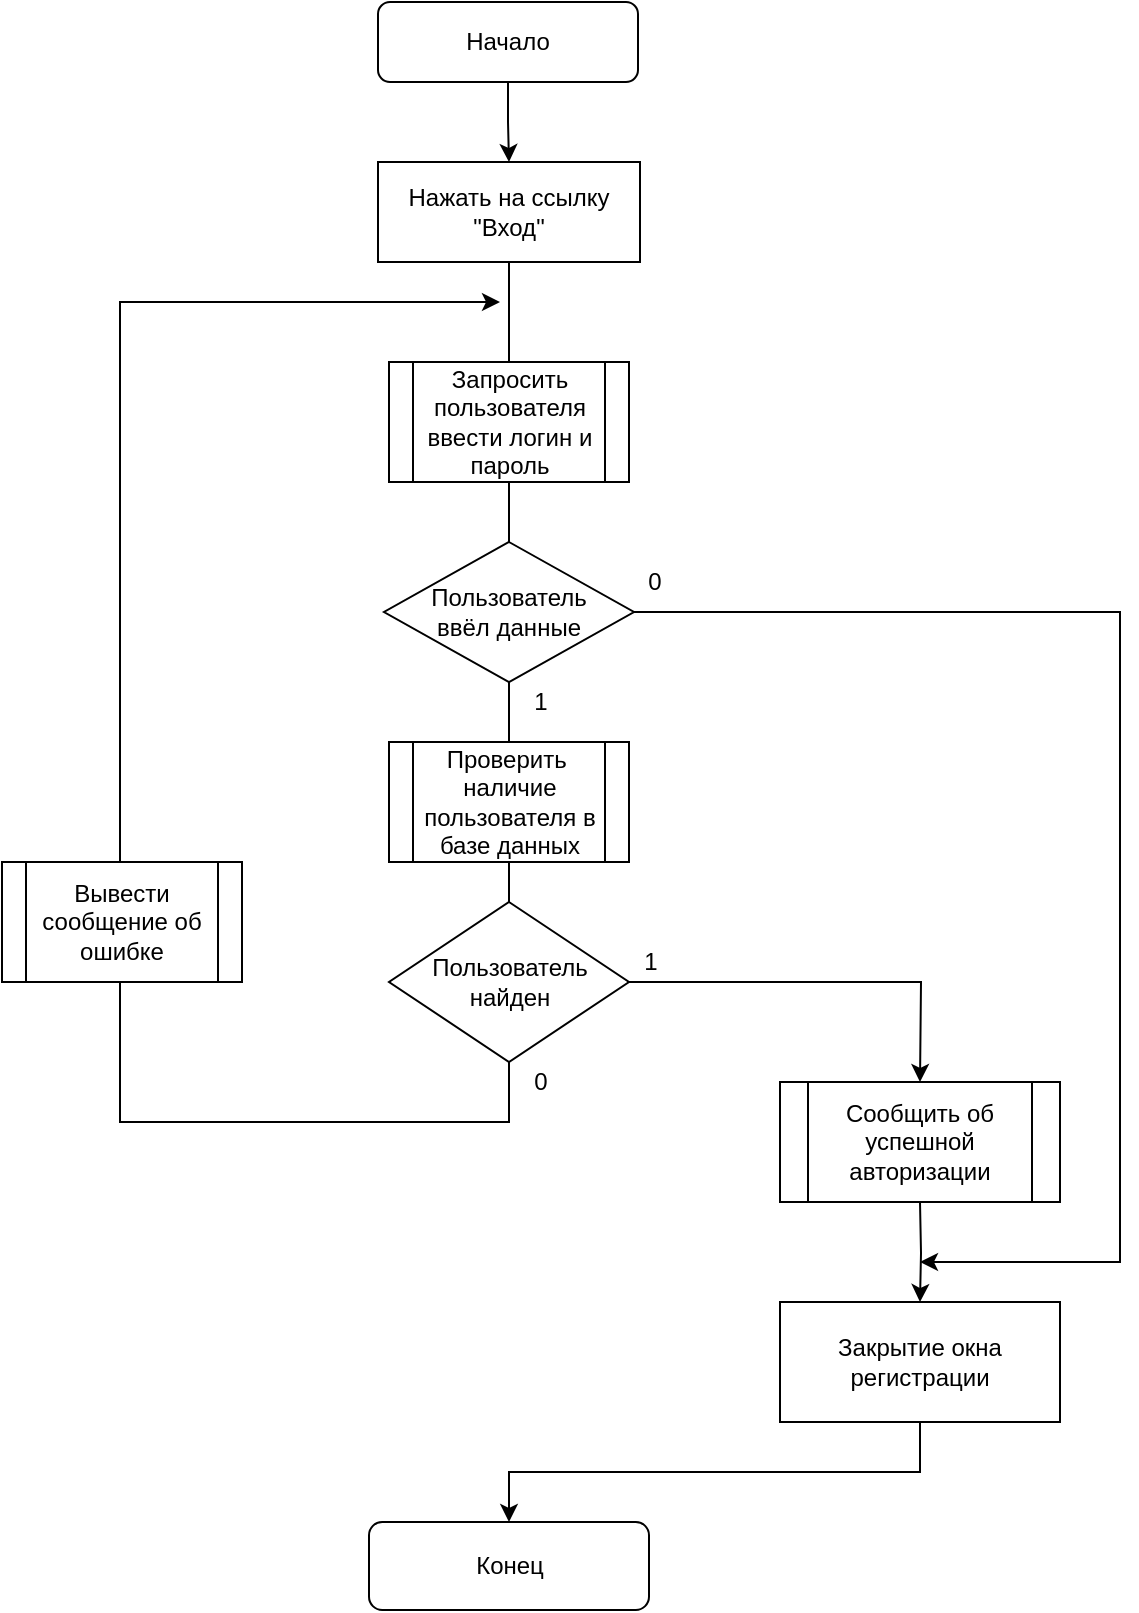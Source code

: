 <mxfile version="16.0.0" type="device"><diagram id="wVDPIL8HxIIpQQ_C_d3G" name="Page-1"><mxGraphModel dx="1414" dy="821" grid="1" gridSize="10" guides="1" tooltips="1" connect="1" arrows="1" fold="1" page="1" pageScale="1" pageWidth="827" pageHeight="1169" math="0" shadow="0"><root><mxCell id="0"/><mxCell id="1" parent="0"/><mxCell id="G5RZ7UjkTqNSbilELNWK-1" style="edgeStyle=orthogonalEdgeStyle;rounded=0;orthogonalLoop=1;jettySize=auto;html=1;exitX=0.5;exitY=1;exitDx=0;exitDy=0;entryX=0.5;entryY=0;entryDx=0;entryDy=0;fontColor=default;strokeColor=default;labelBackgroundColor=default;" parent="1" source="_QfbwoWxARWQspR73hx8-1" target="_QfbwoWxARWQspR73hx8-9" edge="1"><mxGeometry relative="1" as="geometry"/></mxCell><mxCell id="_QfbwoWxARWQspR73hx8-1" value="Начало" style="rounded=1;whiteSpace=wrap;html=1;fillColor=default;strokeColor=default;fontColor=default;" parent="1" vertex="1"><mxGeometry x="279" y="250" width="130" height="40" as="geometry"/></mxCell><mxCell id="_QfbwoWxARWQspR73hx8-49" style="edgeStyle=orthogonalEdgeStyle;rounded=0;orthogonalLoop=1;jettySize=auto;html=1;exitX=0.5;exitY=1;exitDx=0;exitDy=0;" parent="1" edge="1"><mxGeometry relative="1" as="geometry"><mxPoint x="344.5" y="380" as="sourcePoint"/><mxPoint x="340" y="400" as="targetPoint"/><Array as="points"><mxPoint x="345" y="810"/><mxPoint x="150" y="810"/></Array></mxGeometry></mxCell><mxCell id="_QfbwoWxARWQspR73hx8-9" value="Нажать на ссылку &quot;Вход&quot;" style="rounded=0;whiteSpace=wrap;html=1;" parent="1" vertex="1"><mxGeometry x="279" y="330" width="131" height="50" as="geometry"/></mxCell><mxCell id="u--JUEfGtTetbuTOVRuk-1" value="Конец" style="rounded=1;whiteSpace=wrap;html=1;fontColor=default;strokeColor=default;fillColor=default;" parent="1" vertex="1"><mxGeometry x="274.5" y="1010" width="140" height="44" as="geometry"/></mxCell><mxCell id="kHrrwBoOTHiOcdfVLLps-10" style="edgeStyle=orthogonalEdgeStyle;rounded=0;orthogonalLoop=1;jettySize=auto;html=1;exitX=0.5;exitY=1;exitDx=0;exitDy=0;entryX=0.5;entryY=0;entryDx=0;entryDy=0;" parent="1" source="u--JUEfGtTetbuTOVRuk-2" target="u--JUEfGtTetbuTOVRuk-1" edge="1"><mxGeometry relative="1" as="geometry"/></mxCell><mxCell id="u--JUEfGtTetbuTOVRuk-2" value="Закрытие окна регистрации" style="rounded=0;whiteSpace=wrap;html=1;fillColor=default;strokeColor=default;fontColor=default;" parent="1" vertex="1"><mxGeometry x="480" y="900" width="140" height="60" as="geometry"/></mxCell><mxCell id="kHrrwBoOTHiOcdfVLLps-11" style="edgeStyle=orthogonalEdgeStyle;rounded=0;orthogonalLoop=1;jettySize=auto;html=1;exitX=1;exitY=0.5;exitDx=0;exitDy=0;" parent="1" source="kHrrwBoOTHiOcdfVLLps-2" edge="1"><mxGeometry relative="1" as="geometry"><mxPoint x="550" y="880" as="targetPoint"/><Array as="points"><mxPoint x="650" y="555"/></Array></mxGeometry></mxCell><mxCell id="kHrrwBoOTHiOcdfVLLps-2" value="Пользователь &lt;br&gt;ввёл данные" style="rhombus;whiteSpace=wrap;html=1;fillColor=default;strokeColor=default;fontColor=default;" parent="1" vertex="1"><mxGeometry x="282" y="520" width="125" height="70" as="geometry"/></mxCell><mxCell id="kHrrwBoOTHiOcdfVLLps-3" value="1" style="text;html=1;align=center;verticalAlign=middle;resizable=0;points=[];autosize=1;strokeColor=none;fillColor=none;" parent="1" vertex="1"><mxGeometry x="350" y="590" width="20" height="20" as="geometry"/></mxCell><mxCell id="kHrrwBoOTHiOcdfVLLps-7" style="edgeStyle=orthogonalEdgeStyle;rounded=0;orthogonalLoop=1;jettySize=auto;html=1;exitX=1;exitY=0.5;exitDx=0;exitDy=0;entryX=0.5;entryY=0;entryDx=0;entryDy=0;" parent="1" source="kHrrwBoOTHiOcdfVLLps-5" edge="1"><mxGeometry relative="1" as="geometry"><mxPoint x="550" y="790" as="targetPoint"/></mxGeometry></mxCell><mxCell id="kHrrwBoOTHiOcdfVLLps-5" value="Пользователь найден" style="rhombus;whiteSpace=wrap;html=1;fillColor=default;strokeColor=default;fontColor=default;" parent="1" vertex="1"><mxGeometry x="284.5" y="700" width="120" height="80" as="geometry"/></mxCell><mxCell id="kHrrwBoOTHiOcdfVLLps-8" style="edgeStyle=orthogonalEdgeStyle;rounded=0;orthogonalLoop=1;jettySize=auto;html=1;exitX=0.5;exitY=1;exitDx=0;exitDy=0;entryX=0.5;entryY=0;entryDx=0;entryDy=0;" parent="1" target="u--JUEfGtTetbuTOVRuk-2" edge="1"><mxGeometry relative="1" as="geometry"><mxPoint x="550" y="850" as="sourcePoint"/></mxGeometry></mxCell><mxCell id="kHrrwBoOTHiOcdfVLLps-9" value="1" style="text;html=1;align=center;verticalAlign=middle;resizable=0;points=[];autosize=1;strokeColor=none;fillColor=none;" parent="1" vertex="1"><mxGeometry x="404.5" y="720" width="20" height="20" as="geometry"/></mxCell><mxCell id="kHrrwBoOTHiOcdfVLLps-12" value="0" style="text;html=1;align=center;verticalAlign=middle;resizable=0;points=[];autosize=1;strokeColor=none;fillColor=none;" parent="1" vertex="1"><mxGeometry x="407" y="530" width="20" height="20" as="geometry"/></mxCell><mxCell id="kHrrwBoOTHiOcdfVLLps-13" value="0" style="text;html=1;align=center;verticalAlign=middle;resizable=0;points=[];autosize=1;strokeColor=none;fillColor=none;" parent="1" vertex="1"><mxGeometry x="350" y="780" width="20" height="20" as="geometry"/></mxCell><mxCell id="qMCeANj2rOsfXccjL7-u-1" value="&lt;span&gt;Запросить пользователя ввести логин и пароль&lt;/span&gt;" style="shape=process;whiteSpace=wrap;html=1;backgroundOutline=1;" vertex="1" parent="1"><mxGeometry x="284.5" y="430" width="120" height="60" as="geometry"/></mxCell><mxCell id="qMCeANj2rOsfXccjL7-u-2" value="&lt;span&gt;Проверить&amp;nbsp; наличие пользователя в базе данных&lt;/span&gt;" style="shape=process;whiteSpace=wrap;html=1;backgroundOutline=1;" vertex="1" parent="1"><mxGeometry x="284.5" y="620" width="120" height="60" as="geometry"/></mxCell><mxCell id="qMCeANj2rOsfXccjL7-u-4" value="&lt;span&gt;Вывести сообщение об ошибке&lt;/span&gt;" style="shape=process;whiteSpace=wrap;html=1;backgroundOutline=1;" vertex="1" parent="1"><mxGeometry x="91" y="680" width="120" height="60" as="geometry"/></mxCell><mxCell id="qMCeANj2rOsfXccjL7-u-5" value="&lt;span&gt;Сообщить об успешной авторизации&lt;/span&gt;" style="shape=process;whiteSpace=wrap;html=1;backgroundOutline=1;" vertex="1" parent="1"><mxGeometry x="480" y="790" width="140" height="60" as="geometry"/></mxCell></root></mxGraphModel></diagram></mxfile>